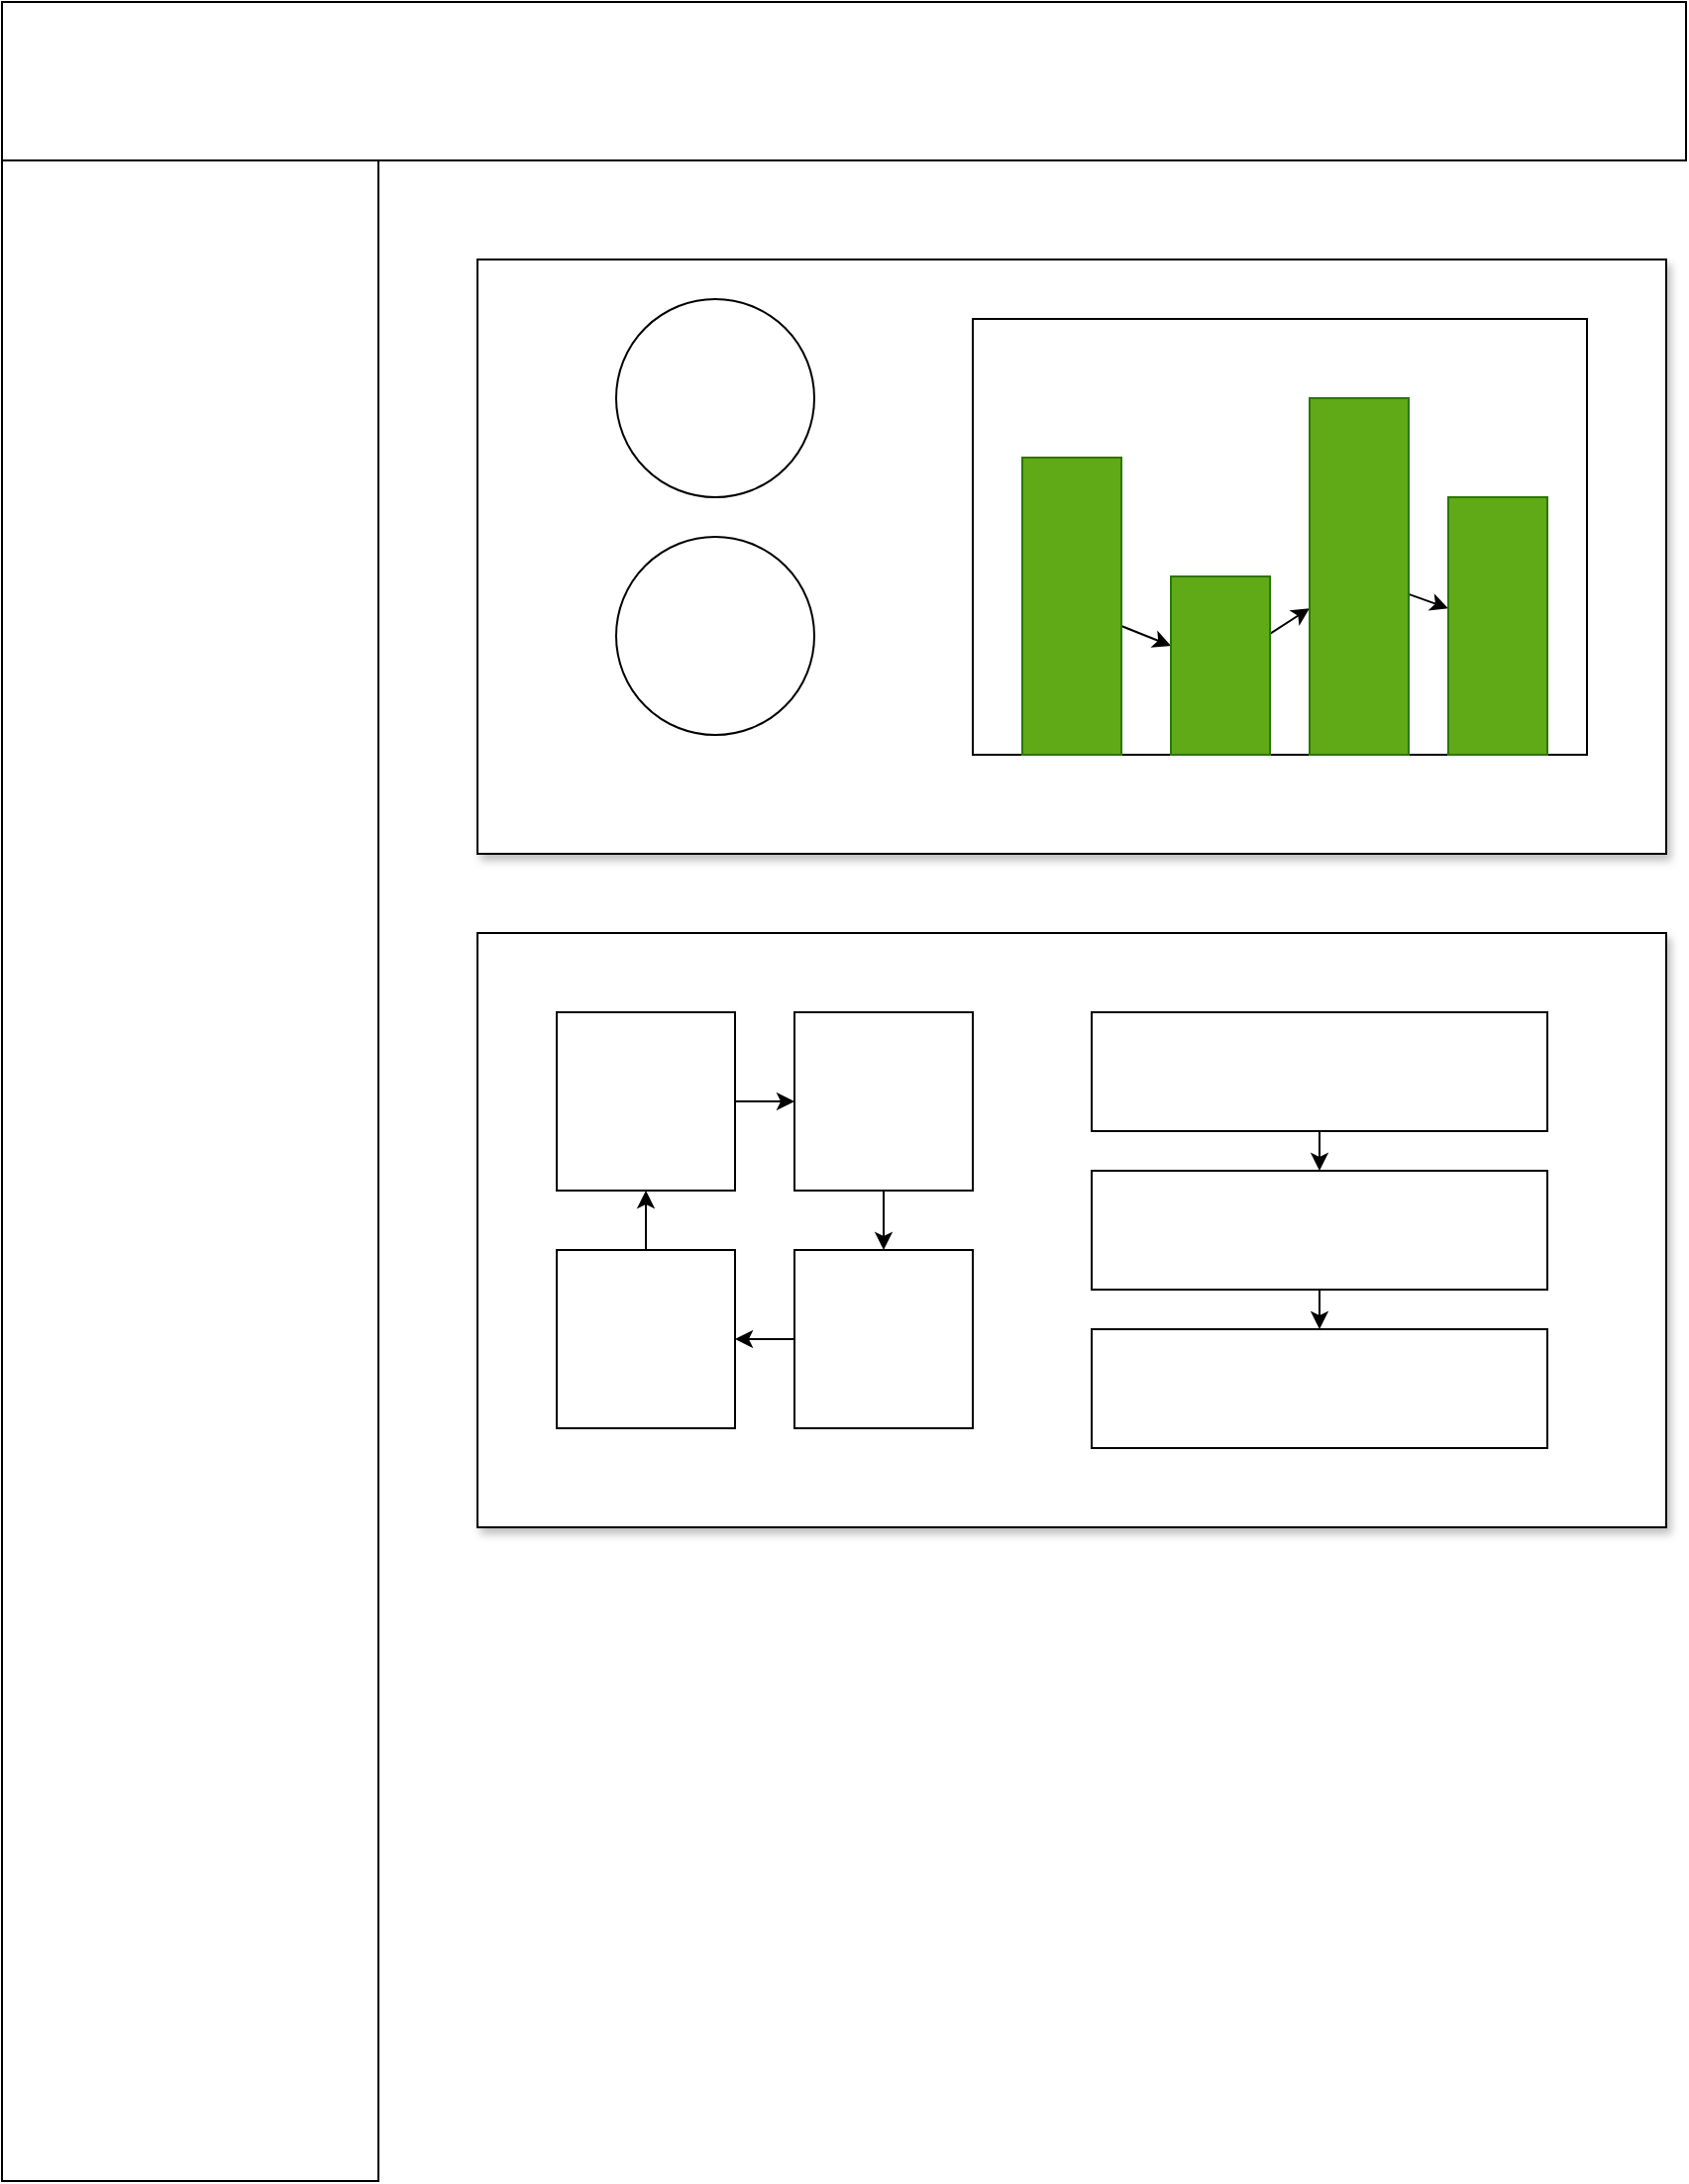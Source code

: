 <mxfile>
    <diagram id="k7CxIr17tZH0whWT4DWa" name="Page-1">
        <mxGraphModel dx="767" dy="615" grid="1" gridSize="10" guides="1" tooltips="1" connect="1" arrows="1" fold="1" page="1" pageScale="1" pageWidth="850" pageHeight="1100" math="0" shadow="0">
            <root>
                <mxCell id="0"/>
                <mxCell id="1" parent="0"/>
                <mxCell id="2" value="" style="rounded=0;whiteSpace=wrap;html=1;" parent="1" vertex="1">
                    <mxGeometry width="850" height="80" as="geometry"/>
                </mxCell>
                <mxCell id="3" value="" style="rounded=0;whiteSpace=wrap;html=1;" parent="1" vertex="1">
                    <mxGeometry y="80" width="190" height="1020" as="geometry"/>
                </mxCell>
                <mxCell id="4" value="&lt;h2&gt;&lt;br&gt;&lt;/h2&gt;" style="rounded=0;whiteSpace=wrap;html=1;shadow=1;" parent="1" vertex="1">
                    <mxGeometry x="240" y="130" width="600" height="300" as="geometry"/>
                </mxCell>
                <mxCell id="19" value="" style="rounded=0;whiteSpace=wrap;html=1;" vertex="1" parent="1">
                    <mxGeometry x="490" y="160" width="310" height="220" as="geometry"/>
                </mxCell>
                <mxCell id="23" value="" style="edgeStyle=none;html=1;" edge="1" parent="1" source="20" target="22">
                    <mxGeometry relative="1" as="geometry"/>
                </mxCell>
                <mxCell id="20" value="" style="rounded=0;whiteSpace=wrap;html=1;fillColor=#60a917;fontColor=#ffffff;strokeColor=#2D7600;" vertex="1" parent="1">
                    <mxGeometry x="515" y="230" width="50" height="150" as="geometry"/>
                </mxCell>
                <mxCell id="25" value="" style="edgeStyle=none;html=1;" edge="1" parent="1" source="22" target="24">
                    <mxGeometry relative="1" as="geometry"/>
                </mxCell>
                <mxCell id="22" value="" style="rounded=0;whiteSpace=wrap;html=1;fillColor=#60a917;fontColor=#ffffff;strokeColor=#2D7600;" vertex="1" parent="1">
                    <mxGeometry x="590" y="290" width="50" height="90" as="geometry"/>
                </mxCell>
                <mxCell id="27" value="" style="edgeStyle=none;html=1;" edge="1" parent="1" source="24" target="26">
                    <mxGeometry relative="1" as="geometry"/>
                </mxCell>
                <mxCell id="24" value="" style="rounded=0;whiteSpace=wrap;html=1;fillColor=#60a917;fontColor=#ffffff;strokeColor=#2D7600;" vertex="1" parent="1">
                    <mxGeometry x="660" y="200" width="50" height="180" as="geometry"/>
                </mxCell>
                <mxCell id="26" value="" style="rounded=0;whiteSpace=wrap;html=1;fillColor=#60a917;fontColor=#ffffff;strokeColor=#2D7600;" vertex="1" parent="1">
                    <mxGeometry x="730" y="250" width="50" height="130" as="geometry"/>
                </mxCell>
                <mxCell id="30" value="" style="ellipse;whiteSpace=wrap;html=1;aspect=fixed;" vertex="1" parent="1">
                    <mxGeometry x="310" y="150" width="100" height="100" as="geometry"/>
                </mxCell>
                <mxCell id="31" value="" style="ellipse;whiteSpace=wrap;html=1;aspect=fixed;" vertex="1" parent="1">
                    <mxGeometry x="310" y="270" width="100" height="100" as="geometry"/>
                </mxCell>
                <mxCell id="35" value="&lt;h2&gt;&lt;br&gt;&lt;/h2&gt;" style="rounded=0;whiteSpace=wrap;html=1;shadow=1;" vertex="1" parent="1">
                    <mxGeometry x="240" y="470" width="600" height="300" as="geometry"/>
                </mxCell>
                <mxCell id="38" value="" style="edgeStyle=none;html=1;" edge="1" parent="1" source="36" target="37">
                    <mxGeometry relative="1" as="geometry"/>
                </mxCell>
                <mxCell id="36" value="" style="whiteSpace=wrap;html=1;aspect=fixed;" vertex="1" parent="1">
                    <mxGeometry x="280" y="510" width="90" height="90" as="geometry"/>
                </mxCell>
                <mxCell id="40" value="" style="edgeStyle=none;html=1;" edge="1" parent="1" source="37" target="39">
                    <mxGeometry relative="1" as="geometry"/>
                </mxCell>
                <mxCell id="37" value="" style="whiteSpace=wrap;html=1;aspect=fixed;" vertex="1" parent="1">
                    <mxGeometry x="400" y="510" width="90" height="90" as="geometry"/>
                </mxCell>
                <mxCell id="42" value="" style="edgeStyle=none;html=1;" edge="1" parent="1" source="39" target="41">
                    <mxGeometry relative="1" as="geometry"/>
                </mxCell>
                <mxCell id="39" value="" style="whiteSpace=wrap;html=1;aspect=fixed;" vertex="1" parent="1">
                    <mxGeometry x="400" y="630" width="90" height="90" as="geometry"/>
                </mxCell>
                <mxCell id="43" value="" style="edgeStyle=none;html=1;" edge="1" parent="1" source="41" target="36">
                    <mxGeometry relative="1" as="geometry"/>
                </mxCell>
                <mxCell id="41" value="" style="whiteSpace=wrap;html=1;aspect=fixed;" vertex="1" parent="1">
                    <mxGeometry x="280" y="630" width="90" height="90" as="geometry"/>
                </mxCell>
                <mxCell id="46" value="" style="edgeStyle=none;html=1;" edge="1" parent="1" source="44" target="45">
                    <mxGeometry relative="1" as="geometry"/>
                </mxCell>
                <mxCell id="44" value="" style="rounded=0;whiteSpace=wrap;html=1;" vertex="1" parent="1">
                    <mxGeometry x="550" y="510" width="230" height="60" as="geometry"/>
                </mxCell>
                <mxCell id="48" value="" style="edgeStyle=none;html=1;" edge="1" parent="1" source="45" target="47">
                    <mxGeometry relative="1" as="geometry"/>
                </mxCell>
                <mxCell id="45" value="" style="rounded=0;whiteSpace=wrap;html=1;" vertex="1" parent="1">
                    <mxGeometry x="550" y="590" width="230" height="60" as="geometry"/>
                </mxCell>
                <mxCell id="47" value="" style="rounded=0;whiteSpace=wrap;html=1;" vertex="1" parent="1">
                    <mxGeometry x="550" y="670" width="230" height="60" as="geometry"/>
                </mxCell>
            </root>
        </mxGraphModel>
    </diagram>
</mxfile>